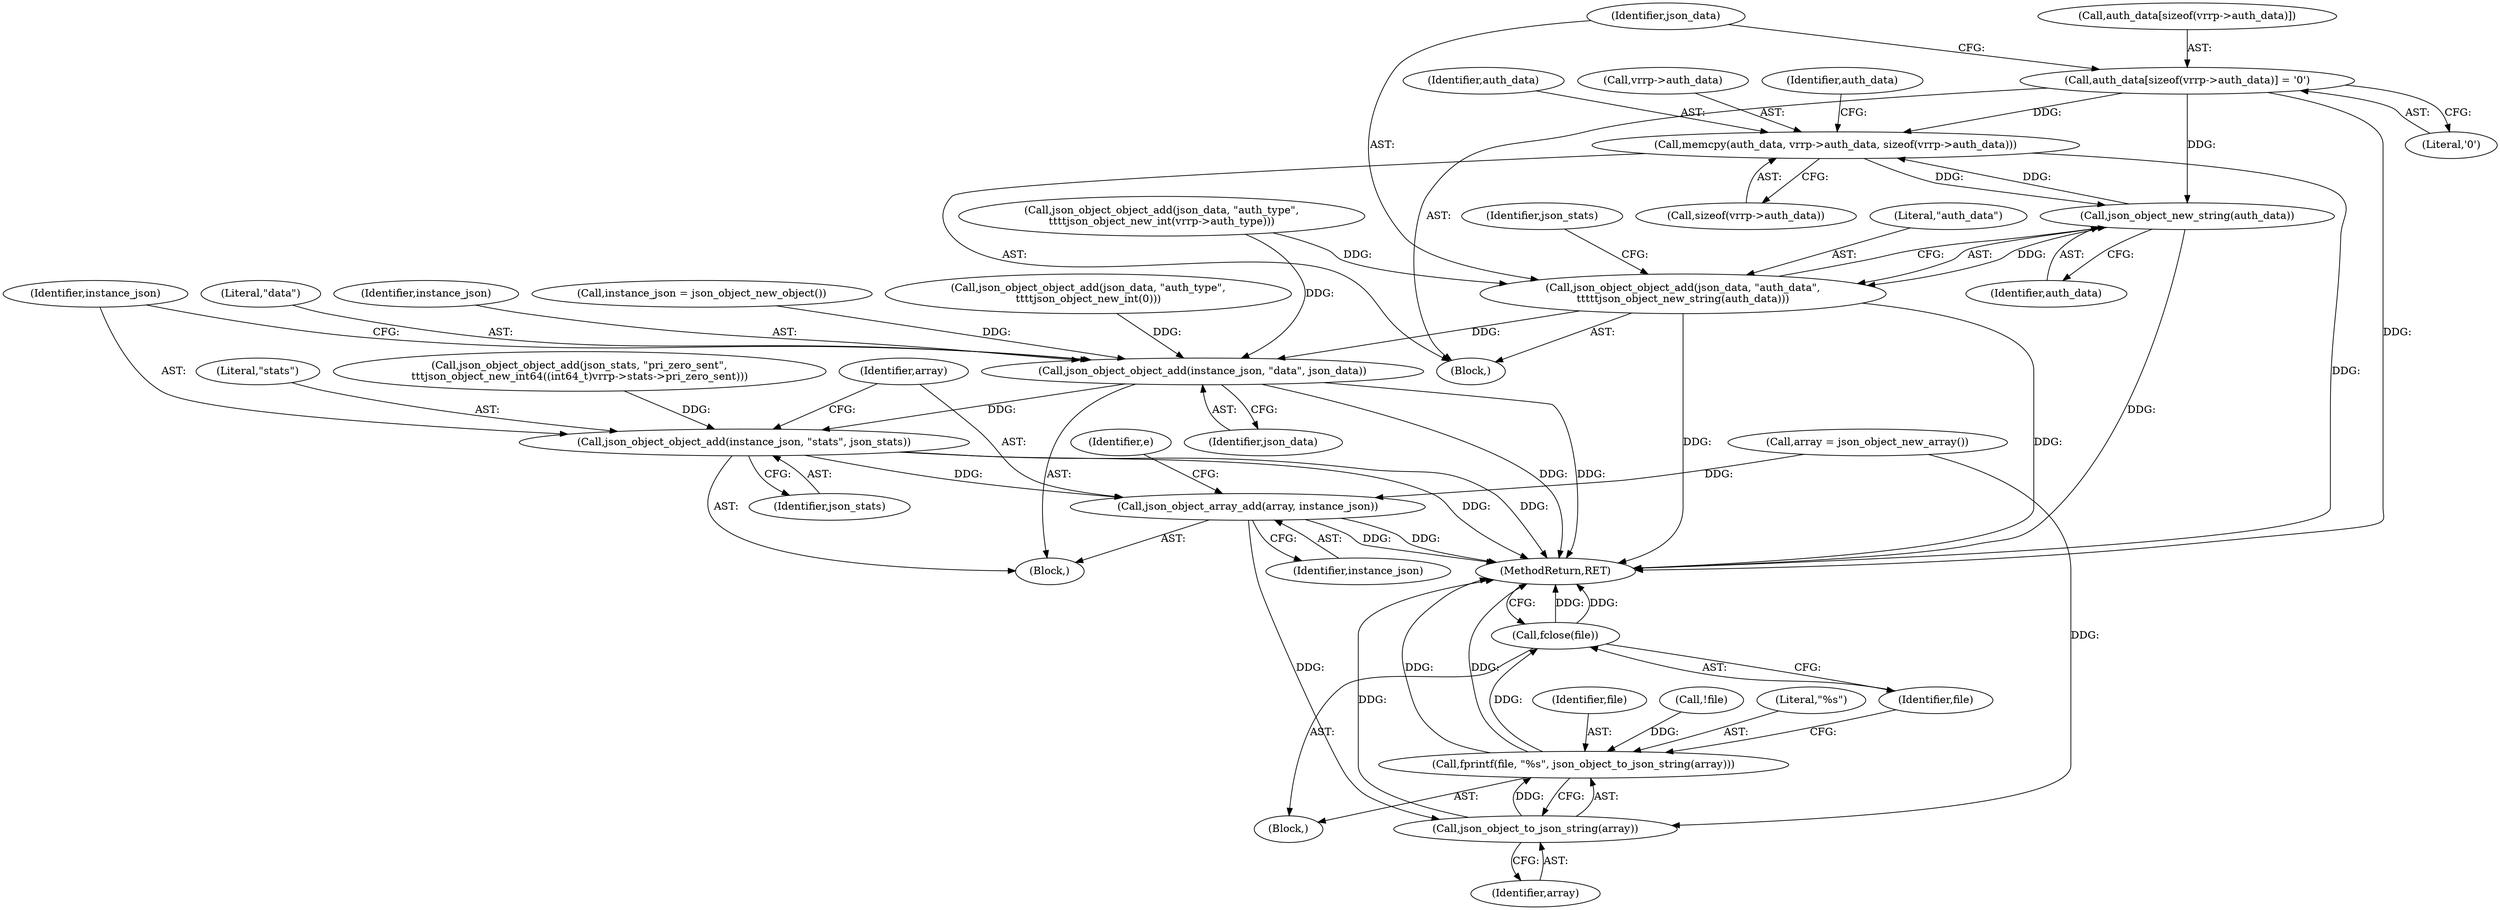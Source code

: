 digraph "0_keepalived_04f2d32871bb3b11d7dc024039952f2fe2750306_3@API" {
"1000781" [label="(Call,auth_data[sizeof(vrrp->auth_data)] = '\0')"];
"1000772" [label="(Call,memcpy(auth_data, vrrp->auth_data, sizeof(vrrp->auth_data)))"];
"1000792" [label="(Call,json_object_new_string(auth_data))"];
"1000789" [label="(Call,json_object_object_add(json_data, \"auth_data\",\n\t\t\t\t\tjson_object_new_string(auth_data)))"];
"1000942" [label="(Call,json_object_object_add(instance_json, \"data\", json_data))"];
"1000946" [label="(Call,json_object_object_add(instance_json, \"stats\", json_stats))"];
"1000950" [label="(Call,json_object_array_add(array, instance_json))"];
"1000956" [label="(Call,json_object_to_json_string(array))"];
"1000953" [label="(Call,fprintf(file, \"%s\", json_object_to_json_string(array)))"];
"1000958" [label="(Call,fclose(file))"];
"1000791" [label="(Literal,\"auth_data\")"];
"1000757" [label="(Call,json_object_object_add(json_data, \"auth_type\",\n\t\t\t\tjson_object_new_int(vrrp->auth_type)))"];
"1000770" [label="(Block,)"];
"1000790" [label="(Identifier,json_data)"];
"1000951" [label="(Identifier,array)"];
"1000954" [label="(Identifier,file)"];
"1000956" [label="(Call,json_object_to_json_string(array))"];
"1000959" [label="(Identifier,file)"];
"1000948" [label="(Literal,\"stats\")"];
"1000931" [label="(Call,json_object_object_add(json_stats, \"pri_zero_sent\",\n\t\t\tjson_object_new_int64((int64_t)vrrp->stats->pri_zero_sent)))"];
"1000795" [label="(Call,json_object_object_add(json_data, \"auth_type\",\n\t\t\t\tjson_object_new_int(0)))"];
"1000782" [label="(Call,auth_data[sizeof(vrrp->auth_data)])"];
"1000945" [label="(Identifier,json_data)"];
"1000801" [label="(Identifier,json_stats)"];
"1000118" [label="(Call,!file)"];
"1000949" [label="(Identifier,json_stats)"];
"1000944" [label="(Literal,\"data\")"];
"1000141" [label="(Block,)"];
"1000950" [label="(Call,json_object_array_add(array, instance_json))"];
"1000952" [label="(Identifier,instance_json)"];
"1000946" [label="(Call,json_object_object_add(instance_json, \"stats\", json_stats))"];
"1000957" [label="(Identifier,array)"];
"1000943" [label="(Identifier,instance_json)"];
"1000102" [label="(Block,)"];
"1000793" [label="(Identifier,auth_data)"];
"1000140" [label="(Identifier,e)"];
"1000788" [label="(Literal,'\0')"];
"1000783" [label="(Identifier,auth_data)"];
"1000958" [label="(Call,fclose(file))"];
"1000953" [label="(Call,fprintf(file, \"%s\", json_object_to_json_string(array)))"];
"1000781" [label="(Call,auth_data[sizeof(vrrp->auth_data)] = '\0')"];
"1000960" [label="(MethodReturn,RET)"];
"1000157" [label="(Call,instance_json = json_object_new_object())"];
"1000792" [label="(Call,json_object_new_string(auth_data))"];
"1000773" [label="(Identifier,auth_data)"];
"1000777" [label="(Call,sizeof(vrrp->auth_data))"];
"1000947" [label="(Identifier,instance_json)"];
"1000774" [label="(Call,vrrp->auth_data)"];
"1000955" [label="(Literal,\"%s\")"];
"1000772" [label="(Call,memcpy(auth_data, vrrp->auth_data, sizeof(vrrp->auth_data)))"];
"1000128" [label="(Call,array = json_object_new_array())"];
"1000942" [label="(Call,json_object_object_add(instance_json, \"data\", json_data))"];
"1000789" [label="(Call,json_object_object_add(json_data, \"auth_data\",\n\t\t\t\t\tjson_object_new_string(auth_data)))"];
"1000781" -> "1000770"  [label="AST: "];
"1000781" -> "1000788"  [label="CFG: "];
"1000782" -> "1000781"  [label="AST: "];
"1000788" -> "1000781"  [label="AST: "];
"1000790" -> "1000781"  [label="CFG: "];
"1000781" -> "1000960"  [label="DDG: "];
"1000781" -> "1000772"  [label="DDG: "];
"1000781" -> "1000792"  [label="DDG: "];
"1000772" -> "1000770"  [label="AST: "];
"1000772" -> "1000777"  [label="CFG: "];
"1000773" -> "1000772"  [label="AST: "];
"1000774" -> "1000772"  [label="AST: "];
"1000777" -> "1000772"  [label="AST: "];
"1000783" -> "1000772"  [label="CFG: "];
"1000772" -> "1000960"  [label="DDG: "];
"1000792" -> "1000772"  [label="DDG: "];
"1000772" -> "1000792"  [label="DDG: "];
"1000792" -> "1000789"  [label="AST: "];
"1000792" -> "1000793"  [label="CFG: "];
"1000793" -> "1000792"  [label="AST: "];
"1000789" -> "1000792"  [label="CFG: "];
"1000792" -> "1000960"  [label="DDG: "];
"1000792" -> "1000789"  [label="DDG: "];
"1000789" -> "1000770"  [label="AST: "];
"1000790" -> "1000789"  [label="AST: "];
"1000791" -> "1000789"  [label="AST: "];
"1000801" -> "1000789"  [label="CFG: "];
"1000789" -> "1000960"  [label="DDG: "];
"1000789" -> "1000960"  [label="DDG: "];
"1000757" -> "1000789"  [label="DDG: "];
"1000789" -> "1000942"  [label="DDG: "];
"1000942" -> "1000141"  [label="AST: "];
"1000942" -> "1000945"  [label="CFG: "];
"1000943" -> "1000942"  [label="AST: "];
"1000944" -> "1000942"  [label="AST: "];
"1000945" -> "1000942"  [label="AST: "];
"1000947" -> "1000942"  [label="CFG: "];
"1000942" -> "1000960"  [label="DDG: "];
"1000942" -> "1000960"  [label="DDG: "];
"1000157" -> "1000942"  [label="DDG: "];
"1000757" -> "1000942"  [label="DDG: "];
"1000795" -> "1000942"  [label="DDG: "];
"1000942" -> "1000946"  [label="DDG: "];
"1000946" -> "1000141"  [label="AST: "];
"1000946" -> "1000949"  [label="CFG: "];
"1000947" -> "1000946"  [label="AST: "];
"1000948" -> "1000946"  [label="AST: "];
"1000949" -> "1000946"  [label="AST: "];
"1000951" -> "1000946"  [label="CFG: "];
"1000946" -> "1000960"  [label="DDG: "];
"1000946" -> "1000960"  [label="DDG: "];
"1000931" -> "1000946"  [label="DDG: "];
"1000946" -> "1000950"  [label="DDG: "];
"1000950" -> "1000141"  [label="AST: "];
"1000950" -> "1000952"  [label="CFG: "];
"1000951" -> "1000950"  [label="AST: "];
"1000952" -> "1000950"  [label="AST: "];
"1000140" -> "1000950"  [label="CFG: "];
"1000950" -> "1000960"  [label="DDG: "];
"1000950" -> "1000960"  [label="DDG: "];
"1000128" -> "1000950"  [label="DDG: "];
"1000950" -> "1000956"  [label="DDG: "];
"1000956" -> "1000953"  [label="AST: "];
"1000956" -> "1000957"  [label="CFG: "];
"1000957" -> "1000956"  [label="AST: "];
"1000953" -> "1000956"  [label="CFG: "];
"1000956" -> "1000960"  [label="DDG: "];
"1000956" -> "1000953"  [label="DDG: "];
"1000128" -> "1000956"  [label="DDG: "];
"1000953" -> "1000102"  [label="AST: "];
"1000954" -> "1000953"  [label="AST: "];
"1000955" -> "1000953"  [label="AST: "];
"1000959" -> "1000953"  [label="CFG: "];
"1000953" -> "1000960"  [label="DDG: "];
"1000953" -> "1000960"  [label="DDG: "];
"1000118" -> "1000953"  [label="DDG: "];
"1000953" -> "1000958"  [label="DDG: "];
"1000958" -> "1000102"  [label="AST: "];
"1000958" -> "1000959"  [label="CFG: "];
"1000959" -> "1000958"  [label="AST: "];
"1000960" -> "1000958"  [label="CFG: "];
"1000958" -> "1000960"  [label="DDG: "];
"1000958" -> "1000960"  [label="DDG: "];
}
